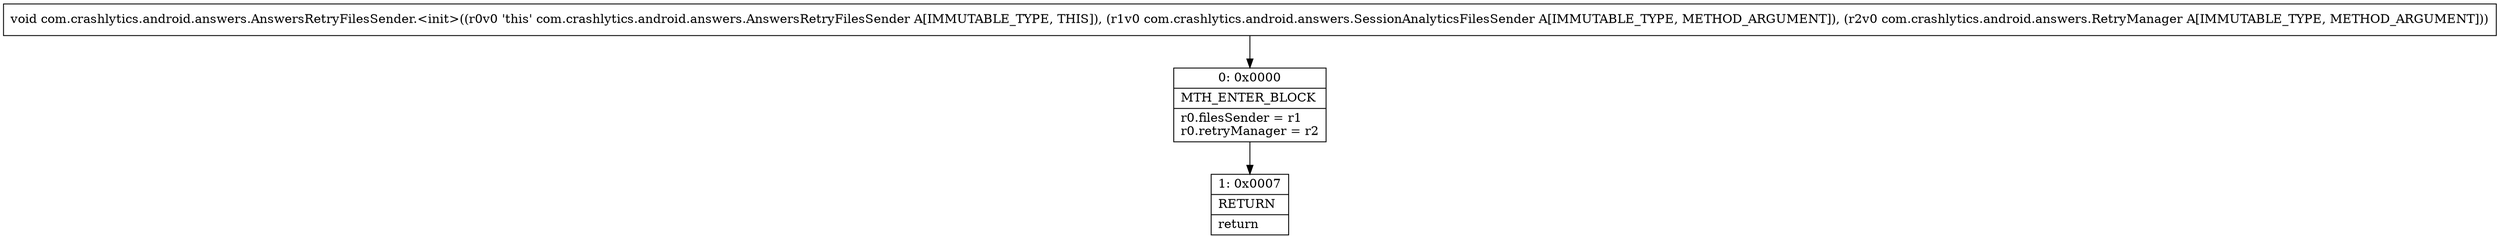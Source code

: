 digraph "CFG forcom.crashlytics.android.answers.AnswersRetryFilesSender.\<init\>(Lcom\/crashlytics\/android\/answers\/SessionAnalyticsFilesSender;Lcom\/crashlytics\/android\/answers\/RetryManager;)V" {
Node_0 [shape=record,label="{0\:\ 0x0000|MTH_ENTER_BLOCK\l|r0.filesSender = r1\lr0.retryManager = r2\l}"];
Node_1 [shape=record,label="{1\:\ 0x0007|RETURN\l|return\l}"];
MethodNode[shape=record,label="{void com.crashlytics.android.answers.AnswersRetryFilesSender.\<init\>((r0v0 'this' com.crashlytics.android.answers.AnswersRetryFilesSender A[IMMUTABLE_TYPE, THIS]), (r1v0 com.crashlytics.android.answers.SessionAnalyticsFilesSender A[IMMUTABLE_TYPE, METHOD_ARGUMENT]), (r2v0 com.crashlytics.android.answers.RetryManager A[IMMUTABLE_TYPE, METHOD_ARGUMENT])) }"];
MethodNode -> Node_0;
Node_0 -> Node_1;
}

